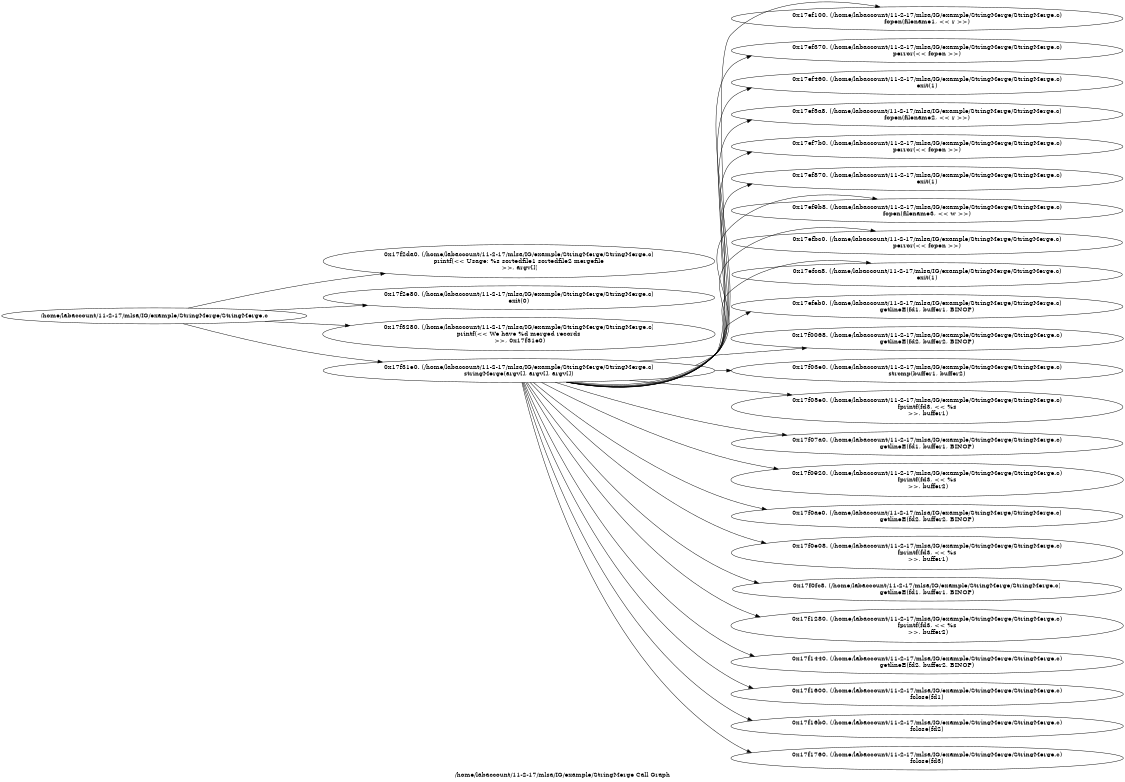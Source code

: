 digraph "/home/labaccount/11-2-17/mlsa/IG/example/StringMerge Call Graph" {
	graph [dpi=300
		rankdir=LR
		size="7.5, 10"
		label="/home/labaccount/11-2-17/mlsa/IG/example/StringMerge Call Graph"
	];

	Node0x201513464 [shape=oval, label="/home/labaccount/11-2-17/mlsa/IG/example/StringMerge/StringMerge.c"];
	Node0x411091262 [shape=oval, label="0x17f2da0. (/home/labaccount/11-2-17/mlsa/IG/example/StringMerge/StringMerge.c)\nprintf(<< Usage: %s sortedfile1 sortedfile2 mergefile\n >>, argv[])"];
	Node0x201513464 -> Node0x411091262;
	Node0x997836287 [shape=oval, label="0x17f2e80. (/home/labaccount/11-2-17/mlsa/IG/example/StringMerge/StringMerge.c)\nexit(0)"];
	Node0x201513464 -> Node0x997836287;
	Node0x269519919 [shape=oval, label="0x17f3280. (/home/labaccount/11-2-17/mlsa/IG/example/StringMerge/StringMerge.c)\nprintf(<< We have %d merged records\n >>, 0x17f31e0)"];
	Node0x201513464 -> Node0x269519919;
	Node0x473238408 [shape=oval, label="0x17f31e0. (/home/labaccount/11-2-17/mlsa/IG/example/StringMerge/StringMerge.c)\nstringMerge(argv[], argv[], argv[])"];
	Node0x201513464 -> Node0x473238408;
	Node0x377907329 [shape=oval, label="0x17ef100. (/home/labaccount/11-2-17/mlsa/IG/example/StringMerge/StringMerge.c)\nfopen(filename1, << r >>)"];
	Node0x473238408 -> Node0x377907329;
	Node0x995632993 [shape=oval, label="0x17ef370. (/home/labaccount/11-2-17/mlsa/IG/example/StringMerge/StringMerge.c)\nperror(<< fopen >>)"];
	Node0x473238408 -> Node0x995632993;
	Node0x985673033 [shape=oval, label="0x17ef460. (/home/labaccount/11-2-17/mlsa/IG/example/StringMerge/StringMerge.c)\nexit(1)"];
	Node0x473238408 -> Node0x985673033;
	Node0x518576816 [shape=oval, label="0x17ef5a8. (/home/labaccount/11-2-17/mlsa/IG/example/StringMerge/StringMerge.c)\nfopen(filename2, << r >>)"];
	Node0x473238408 -> Node0x518576816;
	Node0x619036585 [shape=oval, label="0x17ef7b0. (/home/labaccount/11-2-17/mlsa/IG/example/StringMerge/StringMerge.c)\nperror(<< fopen >>)"];
	Node0x473238408 -> Node0x619036585;
	Node0x739197993 [shape=oval, label="0x17ef870. (/home/labaccount/11-2-17/mlsa/IG/example/StringMerge/StringMerge.c)\nexit(1)"];
	Node0x473238408 -> Node0x739197993;
	Node0x647209688 [shape=oval, label="0x17ef9b8. (/home/labaccount/11-2-17/mlsa/IG/example/StringMerge/StringMerge.c)\nfopen(filename3, << w >>)"];
	Node0x473238408 -> Node0x647209688;
	Node0x645605522 [shape=oval, label="0x17efbc0. (/home/labaccount/11-2-17/mlsa/IG/example/StringMerge/StringMerge.c)\nperror(<< fopen >>)"];
	Node0x473238408 -> Node0x645605522;
	Node0x554046459 [shape=oval, label="0x17efca8. (/home/labaccount/11-2-17/mlsa/IG/example/StringMerge/StringMerge.c)\nexit(1)"];
	Node0x473238408 -> Node0x554046459;
	Node0x734132474 [shape=oval, label="0x17efeb0. (/home/labaccount/11-2-17/mlsa/IG/example/StringMerge/StringMerge.c)\ngetlineE(fd1, buffer1, BINOP)"];
	Node0x473238408 -> Node0x734132474;
	Node0x179350719 [shape=oval, label="0x17f0068. (/home/labaccount/11-2-17/mlsa/IG/example/StringMerge/StringMerge.c)\ngetlineE(fd2, buffer2, BINOP)"];
	Node0x473238408 -> Node0x179350719;
	Node0x283513630 [shape=oval, label="0x17f03e0. (/home/labaccount/11-2-17/mlsa/IG/example/StringMerge/StringMerge.c)\nstrcmp(buffer1, buffer2)"];
	Node0x473238408 -> Node0x283513630;
	Node0x485022783 [shape=oval, label="0x17f05e0. (/home/labaccount/11-2-17/mlsa/IG/example/StringMerge/StringMerge.c)\nfprintf(fd3, << %s\n >>, buffer1)"];
	Node0x473238408 -> Node0x485022783;
	Node0x396582724 [shape=oval, label="0x17f07a0. (/home/labaccount/11-2-17/mlsa/IG/example/StringMerge/StringMerge.c)\ngetlineE(fd1, buffer1, BINOP)"];
	Node0x473238408 -> Node0x396582724;
	Node0x493841767 [shape=oval, label="0x17f0920. (/home/labaccount/11-2-17/mlsa/IG/example/StringMerge/StringMerge.c)\nfprintf(fd3, << %s\n >>, buffer2)"];
	Node0x473238408 -> Node0x493841767;
	Node0x482488196 [shape=oval, label="0x17f0ae0. (/home/labaccount/11-2-17/mlsa/IG/example/StringMerge/StringMerge.c)\ngetlineE(fd2, buffer2, BINOP)"];
	Node0x473238408 -> Node0x482488196;
	Node0x173268111 [shape=oval, label="0x17f0e08. (/home/labaccount/11-2-17/mlsa/IG/example/StringMerge/StringMerge.c)\nfprintf(fd3, << %s\n >>, buffer1)"];
	Node0x473238408 -> Node0x173268111;
	Node0x824093720 [shape=oval, label="0x17f0fc8. (/home/labaccount/11-2-17/mlsa/IG/example/StringMerge/StringMerge.c)\ngetlineE(fd1, buffer1, BINOP)"];
	Node0x473238408 -> Node0x824093720;
	Node0x537920546 [shape=oval, label="0x17f1280. (/home/labaccount/11-2-17/mlsa/IG/example/StringMerge/StringMerge.c)\nfprintf(fd3, << %s\n >>, buffer2)"];
	Node0x473238408 -> Node0x537920546;
	Node0x160250571 [shape=oval, label="0x17f1440. (/home/labaccount/11-2-17/mlsa/IG/example/StringMerge/StringMerge.c)\ngetlineE(fd2, buffer2, BINOP)"];
	Node0x473238408 -> Node0x160250571;
	Node0x621326039 [shape=oval, label="0x17f1600. (/home/labaccount/11-2-17/mlsa/IG/example/StringMerge/StringMerge.c)\nfclose(fd1)"];
	Node0x473238408 -> Node0x621326039;
	Node0x494458002 [shape=oval, label="0x17f16b0. (/home/labaccount/11-2-17/mlsa/IG/example/StringMerge/StringMerge.c)\nfclose(fd2)"];
	Node0x473238408 -> Node0x494458002;
	Node0x140311479 [shape=oval, label="0x17f1760. (/home/labaccount/11-2-17/mlsa/IG/example/StringMerge/StringMerge.c)\nfclose(fd3)"];
	Node0x473238408 -> Node0x140311479;
}